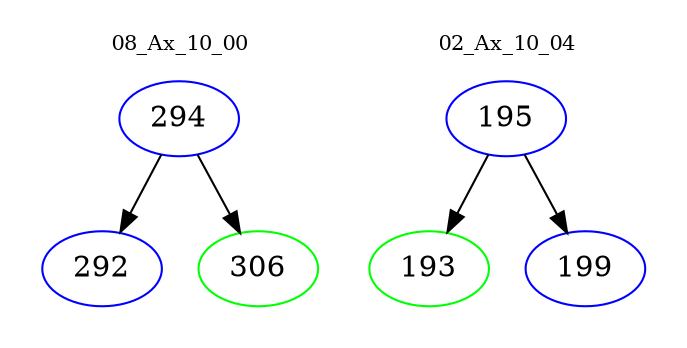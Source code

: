 digraph{
subgraph cluster_0 {
color = white
label = "08_Ax_10_00";
fontsize=10;
T0_294 [label="294", color="blue"]
T0_294 -> T0_292 [color="black"]
T0_292 [label="292", color="blue"]
T0_294 -> T0_306 [color="black"]
T0_306 [label="306", color="green"]
}
subgraph cluster_1 {
color = white
label = "02_Ax_10_04";
fontsize=10;
T1_195 [label="195", color="blue"]
T1_195 -> T1_193 [color="black"]
T1_193 [label="193", color="green"]
T1_195 -> T1_199 [color="black"]
T1_199 [label="199", color="blue"]
}
}
